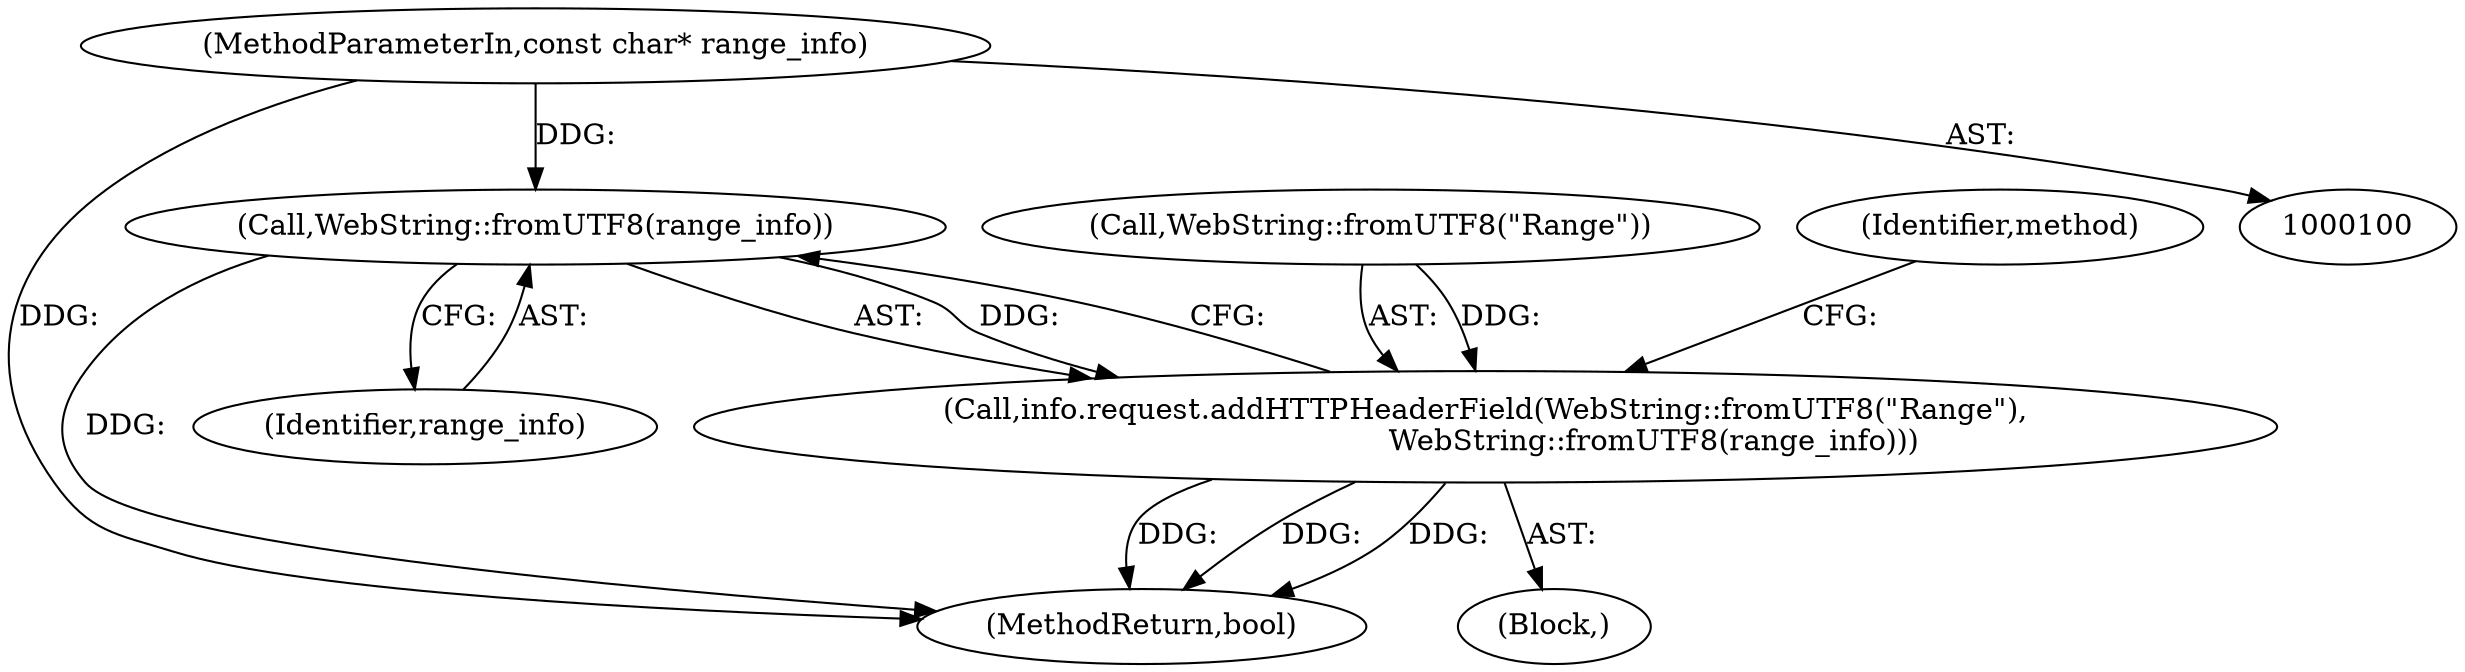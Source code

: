 digraph "0_Chrome_ea3d1d84be3d6f97bf50e76511c9e26af6895533_40@pointer" {
"1000149" [label="(Call,WebString::fromUTF8(range_info))"];
"1000107" [label="(MethodParameterIn,const char* range_info)"];
"1000146" [label="(Call,info.request.addHTTPHeaderField(WebString::fromUTF8(\"Range\"),\n                                    WebString::fromUTF8(range_info)))"];
"1000146" [label="(Call,info.request.addHTTPHeaderField(WebString::fromUTF8(\"Range\"),\n                                    WebString::fromUTF8(range_info)))"];
"1000150" [label="(Identifier,range_info)"];
"1000147" [label="(Call,WebString::fromUTF8(\"Range\"))"];
"1000107" [label="(MethodParameterIn,const char* range_info)"];
"1000154" [label="(Identifier,method)"];
"1000149" [label="(Call,WebString::fromUTF8(range_info))"];
"1000209" [label="(MethodReturn,bool)"];
"1000145" [label="(Block,)"];
"1000149" -> "1000146"  [label="AST: "];
"1000149" -> "1000150"  [label="CFG: "];
"1000150" -> "1000149"  [label="AST: "];
"1000146" -> "1000149"  [label="CFG: "];
"1000149" -> "1000209"  [label="DDG: "];
"1000149" -> "1000146"  [label="DDG: "];
"1000107" -> "1000149"  [label="DDG: "];
"1000107" -> "1000100"  [label="AST: "];
"1000107" -> "1000209"  [label="DDG: "];
"1000146" -> "1000145"  [label="AST: "];
"1000147" -> "1000146"  [label="AST: "];
"1000154" -> "1000146"  [label="CFG: "];
"1000146" -> "1000209"  [label="DDG: "];
"1000146" -> "1000209"  [label="DDG: "];
"1000146" -> "1000209"  [label="DDG: "];
"1000147" -> "1000146"  [label="DDG: "];
}
